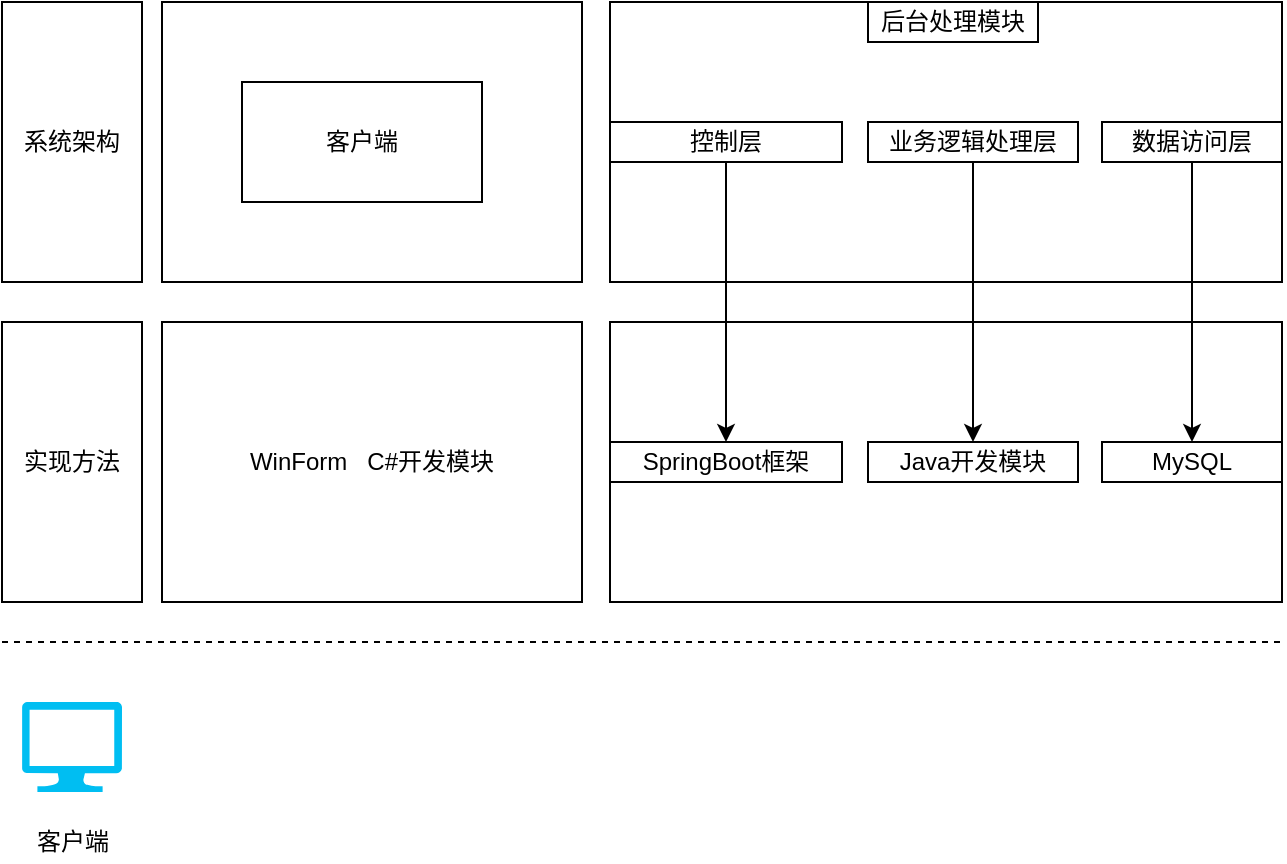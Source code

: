 <mxfile version="17.4.4" type="github">
  <diagram id="Lf2tYSv7ZJdUL03D-ZSd" name="Page-1">
    <mxGraphModel dx="2249" dy="773" grid="1" gridSize="10" guides="1" tooltips="1" connect="1" arrows="1" fold="1" page="1" pageScale="1" pageWidth="827" pageHeight="1169" math="0" shadow="0">
      <root>
        <mxCell id="0" />
        <mxCell id="1" parent="0" />
        <mxCell id="s0ykxYru7UMQfzoNafex-1" value="" style="rounded=0;whiteSpace=wrap;html=1;" vertex="1" parent="1">
          <mxGeometry x="60" y="210" width="210" height="140" as="geometry" />
        </mxCell>
        <mxCell id="s0ykxYru7UMQfzoNafex-2" value="系统架构" style="rounded=0;whiteSpace=wrap;html=1;" vertex="1" parent="1">
          <mxGeometry x="-20" y="210" width="70" height="140" as="geometry" />
        </mxCell>
        <mxCell id="s0ykxYru7UMQfzoNafex-3" value="" style="rounded=0;whiteSpace=wrap;html=1;" vertex="1" parent="1">
          <mxGeometry x="284" y="210" width="336" height="140" as="geometry" />
        </mxCell>
        <mxCell id="s0ykxYru7UMQfzoNafex-4" value="WinForm&amp;nbsp; &amp;nbsp;C#开发模块" style="rounded=0;whiteSpace=wrap;html=1;" vertex="1" parent="1">
          <mxGeometry x="60" y="370" width="210" height="140" as="geometry" />
        </mxCell>
        <mxCell id="s0ykxYru7UMQfzoNafex-5" value="客户端" style="rounded=0;whiteSpace=wrap;html=1;" vertex="1" parent="1">
          <mxGeometry x="100" y="250" width="120" height="60" as="geometry" />
        </mxCell>
        <mxCell id="s0ykxYru7UMQfzoNafex-6" value="后台处理模块" style="rounded=0;whiteSpace=wrap;html=1;" vertex="1" parent="1">
          <mxGeometry x="413" y="210" width="85" height="20" as="geometry" />
        </mxCell>
        <mxCell id="s0ykxYru7UMQfzoNafex-7" value="控制层" style="rounded=0;whiteSpace=wrap;html=1;" vertex="1" parent="1">
          <mxGeometry x="284" y="270" width="116" height="20" as="geometry" />
        </mxCell>
        <mxCell id="s0ykxYru7UMQfzoNafex-8" value="业务逻辑处理层" style="rounded=0;whiteSpace=wrap;html=1;" vertex="1" parent="1">
          <mxGeometry x="413" y="270" width="105" height="20" as="geometry" />
        </mxCell>
        <mxCell id="s0ykxYru7UMQfzoNafex-9" value="数据访问层" style="rounded=0;whiteSpace=wrap;html=1;" vertex="1" parent="1">
          <mxGeometry x="530" y="270" width="90" height="20" as="geometry" />
        </mxCell>
        <mxCell id="s0ykxYru7UMQfzoNafex-11" value="实现方法" style="rounded=0;whiteSpace=wrap;html=1;" vertex="1" parent="1">
          <mxGeometry x="-20" y="370" width="70" height="140" as="geometry" />
        </mxCell>
        <mxCell id="s0ykxYru7UMQfzoNafex-15" value="" style="rounded=0;whiteSpace=wrap;html=1;align=left;" vertex="1" parent="1">
          <mxGeometry x="284" y="370" width="336" height="140" as="geometry" />
        </mxCell>
        <mxCell id="s0ykxYru7UMQfzoNafex-16" value="&lt;span style=&quot;text-align: left&quot;&gt;SpringBoot框架&lt;/span&gt;" style="rounded=0;whiteSpace=wrap;html=1;" vertex="1" parent="1">
          <mxGeometry x="284" y="430" width="116" height="20" as="geometry" />
        </mxCell>
        <mxCell id="s0ykxYru7UMQfzoNafex-17" value="&lt;span style=&quot;text-align: left&quot;&gt;Java开发模块&lt;/span&gt;" style="rounded=0;whiteSpace=wrap;html=1;" vertex="1" parent="1">
          <mxGeometry x="413" y="430" width="105" height="20" as="geometry" />
        </mxCell>
        <mxCell id="s0ykxYru7UMQfzoNafex-18" value="&lt;span style=&quot;text-align: left&quot;&gt;MySQL&lt;/span&gt;" style="rounded=0;whiteSpace=wrap;html=1;" vertex="1" parent="1">
          <mxGeometry x="530" y="430" width="90" height="20" as="geometry" />
        </mxCell>
        <mxCell id="s0ykxYru7UMQfzoNafex-19" style="edgeStyle=orthogonalEdgeStyle;rounded=0;orthogonalLoop=1;jettySize=auto;html=1;exitX=0.5;exitY=1;exitDx=0;exitDy=0;" edge="1" parent="1" source="s0ykxYru7UMQfzoNafex-9" target="s0ykxYru7UMQfzoNafex-9">
          <mxGeometry relative="1" as="geometry" />
        </mxCell>
        <mxCell id="s0ykxYru7UMQfzoNafex-20" value="" style="edgeStyle=orthogonalEdgeStyle;rounded=0;orthogonalLoop=1;jettySize=auto;html=1;entryX=0.5;entryY=0;entryDx=0;entryDy=0;" edge="1" parent="1" source="s0ykxYru7UMQfzoNafex-7" target="s0ykxYru7UMQfzoNafex-16">
          <mxGeometry relative="1" as="geometry" />
        </mxCell>
        <mxCell id="s0ykxYru7UMQfzoNafex-21" style="edgeStyle=orthogonalEdgeStyle;rounded=0;orthogonalLoop=1;jettySize=auto;html=1;exitX=0.5;exitY=1;exitDx=0;exitDy=0;entryX=0.5;entryY=0;entryDx=0;entryDy=0;fontFamily=Helvetica;fontSize=12;fontColor=default;" edge="1" parent="1" source="s0ykxYru7UMQfzoNafex-8" target="s0ykxYru7UMQfzoNafex-17">
          <mxGeometry relative="1" as="geometry" />
        </mxCell>
        <mxCell id="s0ykxYru7UMQfzoNafex-22" style="edgeStyle=orthogonalEdgeStyle;rounded=0;orthogonalLoop=1;jettySize=auto;html=1;exitX=0.5;exitY=1;exitDx=0;exitDy=0;entryX=0.5;entryY=0;entryDx=0;entryDy=0;fontFamily=Helvetica;fontSize=12;fontColor=default;" edge="1" parent="1" source="s0ykxYru7UMQfzoNafex-9" target="s0ykxYru7UMQfzoNafex-18">
          <mxGeometry relative="1" as="geometry" />
        </mxCell>
        <mxCell id="s0ykxYru7UMQfzoNafex-23" value="" style="endArrow=none;dashed=1;html=1;rounded=0;fontFamily=Helvetica;fontSize=12;fontColor=default;" edge="1" parent="1">
          <mxGeometry width="50" height="50" relative="1" as="geometry">
            <mxPoint x="-20" y="530" as="sourcePoint" />
            <mxPoint x="620" y="530" as="targetPoint" />
          </mxGeometry>
        </mxCell>
        <mxCell id="s0ykxYru7UMQfzoNafex-24" value="" style="verticalLabelPosition=bottom;html=1;verticalAlign=top;align=center;strokeColor=none;fillColor=#00BEF2;shape=mxgraph.azure.computer;pointerEvents=1;rounded=0;fontFamily=Helvetica;fontSize=12;fontColor=default;" vertex="1" parent="1">
          <mxGeometry x="-10" y="560" width="50" height="45" as="geometry" />
        </mxCell>
        <mxCell id="s0ykxYru7UMQfzoNafex-26" value="客户端" style="text;html=1;align=center;verticalAlign=middle;resizable=0;points=[];autosize=1;strokeColor=none;fillColor=none;fontSize=12;fontFamily=Helvetica;fontColor=default;" vertex="1" parent="1">
          <mxGeometry x="-10" y="620" width="50" height="20" as="geometry" />
        </mxCell>
      </root>
    </mxGraphModel>
  </diagram>
</mxfile>
